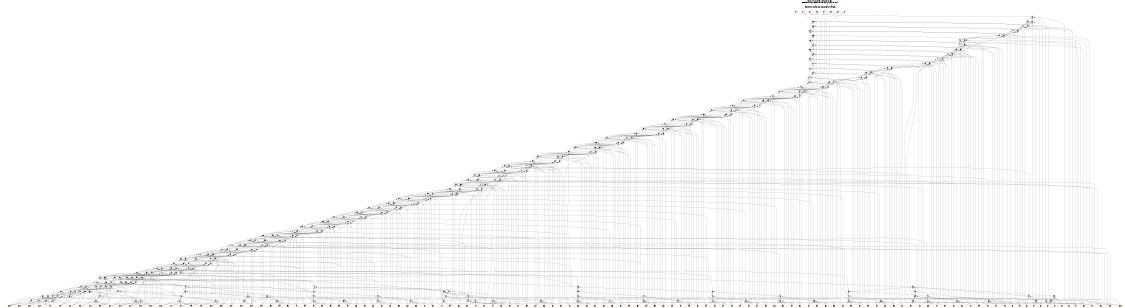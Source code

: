 # Network structure generated by ABC

digraph network {
size = "7.5,10";
center = true;
edge [dir = back];

{
  node [shape = plaintext];
  edge [style = invis];
  LevelTitle1 [label=""];
  LevelTitle2 [label=""];
  Level63 [label = ""];
  Level62 [label = ""];
  Level61 [label = ""];
  Level60 [label = ""];
  Level59 [label = ""];
  Level58 [label = ""];
  Level57 [label = ""];
  Level56 [label = ""];
  Level55 [label = ""];
  Level54 [label = ""];
  Level53 [label = ""];
  Level52 [label = ""];
  Level51 [label = ""];
  Level50 [label = ""];
  Level49 [label = ""];
  Level48 [label = ""];
  Level47 [label = ""];
  Level46 [label = ""];
  Level45 [label = ""];
  Level44 [label = ""];
  Level43 [label = ""];
  Level42 [label = ""];
  Level41 [label = ""];
  Level40 [label = ""];
  Level39 [label = ""];
  Level38 [label = ""];
  Level37 [label = ""];
  Level36 [label = ""];
  Level35 [label = ""];
  Level34 [label = ""];
  Level33 [label = ""];
  Level32 [label = ""];
  Level31 [label = ""];
  Level30 [label = ""];
  Level29 [label = ""];
  Level28 [label = ""];
  Level27 [label = ""];
  Level26 [label = ""];
  Level25 [label = ""];
  Level24 [label = ""];
  Level23 [label = ""];
  Level22 [label = ""];
  Level21 [label = ""];
  Level20 [label = ""];
  Level19 [label = ""];
  Level18 [label = ""];
  Level17 [label = ""];
  Level16 [label = ""];
  Level15 [label = ""];
  Level14 [label = ""];
  Level13 [label = ""];
  Level12 [label = ""];
  Level11 [label = ""];
  Level10 [label = ""];
  Level9 [label = ""];
  Level8 [label = ""];
  Level7 [label = ""];
  Level6 [label = ""];
  Level5 [label = ""];
  Level4 [label = ""];
  Level3 [label = ""];
  Level2 [label = ""];
  Level1 [label = ""];
  Level0 [label = ""];
  LevelTitle1 ->  LevelTitle2 ->  Level63 ->  Level62 ->  Level61 ->  Level60 ->  Level59 ->  Level58 ->  Level57 ->  Level56 ->  Level55 ->  Level54 ->  Level53 ->  Level52 ->  Level51 ->  Level50 ->  Level49 ->  Level48 ->  Level47 ->  Level46 ->  Level45 ->  Level44 ->  Level43 ->  Level42 ->  Level41 ->  Level40 ->  Level39 ->  Level38 ->  Level37 ->  Level36 ->  Level35 ->  Level34 ->  Level33 ->  Level32 ->  Level31 ->  Level30 ->  Level29 ->  Level28 ->  Level27 ->  Level26 ->  Level25 ->  Level24 ->  Level23 ->  Level22 ->  Level21 ->  Level20 ->  Level19 ->  Level18 ->  Level17 ->  Level16 ->  Level15 ->  Level14 ->  Level13 ->  Level12 ->  Level11 ->  Level10 ->  Level9 ->  Level8 ->  Level7 ->  Level6 ->  Level5 ->  Level4 ->  Level3 ->  Level2 ->  Level1 ->  Level0;
}

{
  rank = same;
  LevelTitle1;
  title1 [shape=plaintext,
          fontsize=20,
          fontname = "Times-Roman",
          label="Network structure visualized by ABC\nBenchmark \"top\". Time was Wed Oct 16 16:02:00 2024. "
         ];
}

{
  rank = same;
  LevelTitle2;
  title2 [shape=plaintext,
          fontsize=18,
          fontname = "Times-Roman",
          label="The network contains 302 logic nodes and 0 latches.\n"
         ];
}

{
  rank = same;
  Level63;
  Node129 [label = "P0", shape = invtriangle, color = coral, fillcolor = coral];
  Node130 [label = "P1", shape = invtriangle, color = coral, fillcolor = coral];
  Node131 [label = "P2", shape = invtriangle, color = coral, fillcolor = coral];
  Node132 [label = "P3", shape = invtriangle, color = coral, fillcolor = coral];
  Node133 [label = "P4", shape = invtriangle, color = coral, fillcolor = coral];
  Node134 [label = "P5", shape = invtriangle, color = coral, fillcolor = coral];
  Node135 [label = "P6", shape = invtriangle, color = coral, fillcolor = coral];
  Node136 [label = "F", shape = invtriangle, color = coral, fillcolor = coral];
}

{
  rank = same;
  Level62;
  Node138 [label = "138\n", shape = ellipse];
}

{
  rank = same;
  Level61;
  Node139 [label = "139\n", shape = ellipse];
  Node260 [label = "260\n", shape = ellipse];
  Node262 [label = "262\n", shape = ellipse];
}

{
  rank = same;
  Level60;
  Node140 [label = "140\n", shape = ellipse];
  Node259 [label = "259\n", shape = ellipse];
  Node263 [label = "263\n", shape = ellipse];
}

{
  rank = same;
  Level59;
  Node141 [label = "141\n", shape = ellipse];
  Node258 [label = "258\n", shape = ellipse];
  Node264 [label = "264\n", shape = ellipse];
}

{
  rank = same;
  Level58;
  Node142 [label = "142\n", shape = ellipse];
  Node257 [label = "257\n", shape = ellipse];
  Node265 [label = "265\n", shape = ellipse];
}

{
  rank = same;
  Level57;
  Node143 [label = "143\n", shape = ellipse];
  Node256 [label = "256\n", shape = ellipse];
  Node266 [label = "266\n", shape = ellipse];
}

{
  rank = same;
  Level56;
  Node144 [label = "144\n", shape = ellipse];
  Node255 [label = "255\n", shape = ellipse];
  Node267 [label = "267\n", shape = ellipse];
}

{
  rank = same;
  Level55;
  Node145 [label = "145\n", shape = ellipse];
  Node254 [label = "254\n", shape = ellipse];
  Node268 [label = "268\n", shape = ellipse];
}

{
  rank = same;
  Level54;
  Node146 [label = "146\n", shape = ellipse];
  Node253 [label = "253\n", shape = ellipse];
  Node269 [label = "269\n", shape = ellipse];
}

{
  rank = same;
  Level53;
  Node147 [label = "147\n", shape = ellipse];
  Node252 [label = "252\n", shape = ellipse];
  Node270 [label = "270\n", shape = ellipse];
}

{
  rank = same;
  Level52;
  Node148 [label = "148\n", shape = ellipse];
  Node251 [label = "251\n", shape = ellipse];
  Node271 [label = "271\n", shape = ellipse];
}

{
  rank = same;
  Level51;
  Node149 [label = "149\n", shape = ellipse];
  Node250 [label = "250\n", shape = ellipse];
  Node272 [label = "272\n", shape = ellipse];
}

{
  rank = same;
  Level50;
  Node150 [label = "150\n", shape = ellipse];
  Node249 [label = "249\n", shape = ellipse];
  Node273 [label = "273\n", shape = ellipse];
}

{
  rank = same;
  Level49;
  Node151 [label = "151\n", shape = ellipse];
  Node248 [label = "248\n", shape = ellipse];
  Node274 [label = "274\n", shape = ellipse];
}

{
  rank = same;
  Level48;
  Node152 [label = "152\n", shape = ellipse];
  Node247 [label = "247\n", shape = ellipse];
  Node275 [label = "275\n", shape = ellipse];
}

{
  rank = same;
  Level47;
  Node153 [label = "153\n", shape = ellipse];
  Node246 [label = "246\n", shape = ellipse];
  Node276 [label = "276\n", shape = ellipse];
}

{
  rank = same;
  Level46;
  Node154 [label = "154\n", shape = ellipse];
  Node245 [label = "245\n", shape = ellipse];
  Node277 [label = "277\n", shape = ellipse];
}

{
  rank = same;
  Level45;
  Node155 [label = "155\n", shape = ellipse];
  Node244 [label = "244\n", shape = ellipse];
  Node278 [label = "278\n", shape = ellipse];
}

{
  rank = same;
  Level44;
  Node156 [label = "156\n", shape = ellipse];
  Node243 [label = "243\n", shape = ellipse];
  Node279 [label = "279\n", shape = ellipse];
}

{
  rank = same;
  Level43;
  Node157 [label = "157\n", shape = ellipse];
  Node242 [label = "242\n", shape = ellipse];
  Node280 [label = "280\n", shape = ellipse];
}

{
  rank = same;
  Level42;
  Node158 [label = "158\n", shape = ellipse];
  Node241 [label = "241\n", shape = ellipse];
  Node281 [label = "281\n", shape = ellipse];
}

{
  rank = same;
  Level41;
  Node159 [label = "159\n", shape = ellipse];
  Node240 [label = "240\n", shape = ellipse];
  Node282 [label = "282\n", shape = ellipse];
}

{
  rank = same;
  Level40;
  Node160 [label = "160\n", shape = ellipse];
  Node239 [label = "239\n", shape = ellipse];
  Node283 [label = "283\n", shape = ellipse];
}

{
  rank = same;
  Level39;
  Node161 [label = "161\n", shape = ellipse];
  Node238 [label = "238\n", shape = ellipse];
  Node284 [label = "284\n", shape = ellipse];
}

{
  rank = same;
  Level38;
  Node162 [label = "162\n", shape = ellipse];
  Node237 [label = "237\n", shape = ellipse];
  Node285 [label = "285\n", shape = ellipse];
}

{
  rank = same;
  Level37;
  Node163 [label = "163\n", shape = ellipse];
  Node236 [label = "236\n", shape = ellipse];
  Node286 [label = "286\n", shape = ellipse];
}

{
  rank = same;
  Level36;
  Node164 [label = "164\n", shape = ellipse];
  Node235 [label = "235\n", shape = ellipse];
  Node287 [label = "287\n", shape = ellipse];
}

{
  rank = same;
  Level35;
  Node165 [label = "165\n", shape = ellipse];
  Node234 [label = "234\n", shape = ellipse];
  Node288 [label = "288\n", shape = ellipse];
}

{
  rank = same;
  Level34;
  Node166 [label = "166\n", shape = ellipse];
  Node233 [label = "233\n", shape = ellipse];
  Node289 [label = "289\n", shape = ellipse];
}

{
  rank = same;
  Level33;
  Node167 [label = "167\n", shape = ellipse];
  Node232 [label = "232\n", shape = ellipse];
  Node290 [label = "290\n", shape = ellipse];
}

{
  rank = same;
  Level32;
  Node168 [label = "168\n", shape = ellipse];
  Node231 [label = "231\n", shape = ellipse];
  Node291 [label = "291\n", shape = ellipse];
}

{
  rank = same;
  Level31;
  Node169 [label = "169\n", shape = ellipse];
  Node230 [label = "230\n", shape = ellipse];
  Node292 [label = "292\n", shape = ellipse];
}

{
  rank = same;
  Level30;
  Node170 [label = "170\n", shape = ellipse];
  Node229 [label = "229\n", shape = ellipse];
  Node293 [label = "293\n", shape = ellipse];
  Node331 [label = "331\n", shape = ellipse];
}

{
  rank = same;
  Level29;
  Node171 [label = "171\n", shape = ellipse];
  Node228 [label = "228\n", shape = ellipse];
  Node294 [label = "294\n", shape = ellipse];
  Node332 [label = "332\n", shape = ellipse];
}

{
  rank = same;
  Level28;
  Node172 [label = "172\n", shape = ellipse];
  Node227 [label = "227\n", shape = ellipse];
  Node295 [label = "295\n", shape = ellipse];
  Node333 [label = "333\n", shape = ellipse];
}

{
  rank = same;
  Level27;
  Node173 [label = "173\n", shape = ellipse];
  Node226 [label = "226\n", shape = ellipse];
  Node296 [label = "296\n", shape = ellipse];
  Node334 [label = "334\n", shape = ellipse];
}

{
  rank = same;
  Level26;
  Node174 [label = "174\n", shape = ellipse];
  Node225 [label = "225\n", shape = ellipse];
  Node297 [label = "297\n", shape = ellipse];
  Node335 [label = "335\n", shape = ellipse];
}

{
  rank = same;
  Level25;
  Node175 [label = "175\n", shape = ellipse];
  Node224 [label = "224\n", shape = ellipse];
  Node298 [label = "298\n", shape = ellipse];
  Node336 [label = "336\n", shape = ellipse];
}

{
  rank = same;
  Level24;
  Node176 [label = "176\n", shape = ellipse];
  Node223 [label = "223\n", shape = ellipse];
  Node299 [label = "299\n", shape = ellipse];
  Node337 [label = "337\n", shape = ellipse];
}

{
  rank = same;
  Level23;
  Node177 [label = "177\n", shape = ellipse];
  Node222 [label = "222\n", shape = ellipse];
  Node300 [label = "300\n", shape = ellipse];
  Node338 [label = "338\n", shape = ellipse];
}

{
  rank = same;
  Level22;
  Node178 [label = "178\n", shape = ellipse];
  Node221 [label = "221\n", shape = ellipse];
  Node301 [label = "301\n", shape = ellipse];
  Node339 [label = "339\n", shape = ellipse];
}

{
  rank = same;
  Level21;
  Node179 [label = "179\n", shape = ellipse];
  Node220 [label = "220\n", shape = ellipse];
  Node302 [label = "302\n", shape = ellipse];
  Node340 [label = "340\n", shape = ellipse];
}

{
  rank = same;
  Level20;
  Node180 [label = "180\n", shape = ellipse];
  Node219 [label = "219\n", shape = ellipse];
  Node303 [label = "303\n", shape = ellipse];
  Node341 [label = "341\n", shape = ellipse];
}

{
  rank = same;
  Level19;
  Node181 [label = "181\n", shape = ellipse];
  Node218 [label = "218\n", shape = ellipse];
  Node304 [label = "304\n", shape = ellipse];
  Node342 [label = "342\n", shape = ellipse];
}

{
  rank = same;
  Level18;
  Node182 [label = "182\n", shape = ellipse];
  Node217 [label = "217\n", shape = ellipse];
  Node305 [label = "305\n", shape = ellipse];
  Node343 [label = "343\n", shape = ellipse];
}

{
  rank = same;
  Level17;
  Node183 [label = "183\n", shape = ellipse];
  Node216 [label = "216\n", shape = ellipse];
  Node306 [label = "306\n", shape = ellipse];
  Node344 [label = "344\n", shape = ellipse];
}

{
  rank = same;
  Level16;
  Node184 [label = "184\n", shape = ellipse];
  Node215 [label = "215\n", shape = ellipse];
  Node307 [label = "307\n", shape = ellipse];
  Node345 [label = "345\n", shape = ellipse];
}

{
  rank = same;
  Level15;
  Node185 [label = "185\n", shape = ellipse];
  Node214 [label = "214\n", shape = ellipse];
  Node308 [label = "308\n", shape = ellipse];
  Node346 [label = "346\n", shape = ellipse];
  Node391 [label = "391\n", shape = ellipse];
}

{
  rank = same;
  Level14;
  Node186 [label = "186\n", shape = ellipse];
  Node213 [label = "213\n", shape = ellipse];
  Node309 [label = "309\n", shape = ellipse];
  Node347 [label = "347\n", shape = ellipse];
  Node392 [label = "392\n", shape = ellipse];
}

{
  rank = same;
  Level13;
  Node187 [label = "187\n", shape = ellipse];
  Node212 [label = "212\n", shape = ellipse];
  Node310 [label = "310\n", shape = ellipse];
  Node348 [label = "348\n", shape = ellipse];
  Node393 [label = "393\n", shape = ellipse];
}

{
  rank = same;
  Level12;
  Node188 [label = "188\n", shape = ellipse];
  Node211 [label = "211\n", shape = ellipse];
  Node311 [label = "311\n", shape = ellipse];
  Node349 [label = "349\n", shape = ellipse];
  Node394 [label = "394\n", shape = ellipse];
}

{
  rank = same;
  Level11;
  Node189 [label = "189\n", shape = ellipse];
  Node210 [label = "210\n", shape = ellipse];
  Node312 [label = "312\n", shape = ellipse];
  Node350 [label = "350\n", shape = ellipse];
  Node395 [label = "395\n", shape = ellipse];
}

{
  rank = same;
  Level10;
  Node190 [label = "190\n", shape = ellipse];
  Node209 [label = "209\n", shape = ellipse];
  Node313 [label = "313\n", shape = ellipse];
  Node351 [label = "351\n", shape = ellipse];
  Node396 [label = "396\n", shape = ellipse];
}

{
  rank = same;
  Level9;
  Node191 [label = "191\n", shape = ellipse];
  Node208 [label = "208\n", shape = ellipse];
  Node314 [label = "314\n", shape = ellipse];
  Node352 [label = "352\n", shape = ellipse];
  Node397 [label = "397\n", shape = ellipse];
}

{
  rank = same;
  Level8;
  Node192 [label = "192\n", shape = ellipse];
  Node207 [label = "207\n", shape = ellipse];
  Node315 [label = "315\n", shape = ellipse];
  Node353 [label = "353\n", shape = ellipse];
  Node398 [label = "398\n", shape = ellipse];
  Node420 [label = "420\n", shape = ellipse];
}

{
  rank = same;
  Level7;
  Node193 [label = "193\n", shape = ellipse];
  Node206 [label = "206\n", shape = ellipse];
  Node316 [label = "316\n", shape = ellipse];
  Node354 [label = "354\n", shape = ellipse];
  Node399 [label = "399\n", shape = ellipse];
  Node421 [label = "421\n", shape = ellipse];
  Node437 [label = "437\n", shape = ellipse];
}

{
  rank = same;
  Level6;
  Node194 [label = "194\n", shape = ellipse];
  Node205 [label = "205\n", shape = ellipse];
  Node317 [label = "317\n", shape = ellipse];
  Node355 [label = "355\n", shape = ellipse];
  Node400 [label = "400\n", shape = ellipse];
  Node422 [label = "422\n", shape = ellipse];
  Node432 [label = "432\n", shape = ellipse];
  Node436 [label = "436\n", shape = ellipse];
}

{
  rank = same;
  Level5;
  Node195 [label = "195\n", shape = ellipse];
  Node204 [label = "204\n", shape = ellipse];
  Node318 [label = "318\n", shape = ellipse];
  Node356 [label = "356\n", shape = ellipse];
  Node401 [label = "401\n", shape = ellipse];
  Node423 [label = "423\n", shape = ellipse];
  Node433 [label = "433\n", shape = ellipse];
}

{
  rank = same;
  Level4;
  Node196 [label = "196\n", shape = ellipse];
  Node203 [label = "203\n", shape = ellipse];
  Node319 [label = "319\n", shape = ellipse];
  Node357 [label = "357\n", shape = ellipse];
  Node402 [label = "402\n", shape = ellipse];
  Node424 [label = "424\n", shape = ellipse];
  Node427 [label = "427\n", shape = ellipse];
  Node434 [label = "434\n", shape = ellipse];
  Node435 [label = "435\n", shape = ellipse];
  Node438 [label = "438\n", shape = ellipse];
}

{
  rank = same;
  Level3;
  Node197 [label = "197\n", shape = ellipse];
  Node202 [label = "202\n", shape = ellipse];
  Node320 [label = "320\n", shape = ellipse];
  Node358 [label = "358\n", shape = ellipse];
  Node362 [label = "362\n", shape = ellipse];
  Node403 [label = "403\n", shape = ellipse];
  Node407 [label = "407\n", shape = ellipse];
  Node411 [label = "411\n", shape = ellipse];
  Node418 [label = "418\n", shape = ellipse];
  Node425 [label = "425\n", shape = ellipse];
  Node426 [label = "426\n", shape = ellipse];
  Node428 [label = "428\n", shape = ellipse];
  Node429 [label = "429\n", shape = ellipse];
  Node430 [label = "430\n", shape = ellipse];
  Node431 [label = "431\n", shape = ellipse];
}

{
  rank = same;
  Level2;
  Node198 [label = "198\n", shape = ellipse];
  Node201 [label = "201\n", shape = ellipse];
  Node321 [label = "321\n", shape = ellipse];
  Node323 [label = "323\n", shape = ellipse];
  Node359 [label = "359\n", shape = ellipse];
  Node360 [label = "360\n", shape = ellipse];
  Node366 [label = "366\n", shape = ellipse];
  Node372 [label = "372\n", shape = ellipse];
  Node389 [label = "389\n", shape = ellipse];
  Node390 [label = "390\n", shape = ellipse];
  Node404 [label = "404\n", shape = ellipse];
  Node406 [label = "406\n", shape = ellipse];
  Node408 [label = "408\n", shape = ellipse];
  Node409 [label = "409\n", shape = ellipse];
  Node410 [label = "410\n", shape = ellipse];
  Node412 [label = "412\n", shape = ellipse];
  Node413 [label = "413\n", shape = ellipse];
  Node414 [label = "414\n", shape = ellipse];
  Node415 [label = "415\n", shape = ellipse];
  Node416 [label = "416\n", shape = ellipse];
  Node417 [label = "417\n", shape = ellipse];
  Node419 [label = "419\n", shape = ellipse];
  Node439 [label = "439\n", shape = ellipse];
}

{
  rank = same;
  Level1;
  Node199 [label = "199\n", shape = ellipse];
  Node200 [label = "200\n", shape = ellipse];
  Node261 [label = "261\n", shape = ellipse];
  Node322 [label = "322\n", shape = ellipse];
  Node324 [label = "324\n", shape = ellipse];
  Node325 [label = "325\n", shape = ellipse];
  Node326 [label = "326\n", shape = ellipse];
  Node327 [label = "327\n", shape = ellipse];
  Node328 [label = "328\n", shape = ellipse];
  Node329 [label = "329\n", shape = ellipse];
  Node330 [label = "330\n", shape = ellipse];
  Node361 [label = "361\n", shape = ellipse];
  Node363 [label = "363\n", shape = ellipse];
  Node364 [label = "364\n", shape = ellipse];
  Node365 [label = "365\n", shape = ellipse];
  Node367 [label = "367\n", shape = ellipse];
  Node368 [label = "368\n", shape = ellipse];
  Node369 [label = "369\n", shape = ellipse];
  Node370 [label = "370\n", shape = ellipse];
  Node371 [label = "371\n", shape = ellipse];
  Node373 [label = "373\n", shape = ellipse];
  Node374 [label = "374\n", shape = ellipse];
  Node375 [label = "375\n", shape = ellipse];
  Node376 [label = "376\n", shape = ellipse];
  Node377 [label = "377\n", shape = ellipse];
  Node378 [label = "378\n", shape = ellipse];
  Node379 [label = "379\n", shape = ellipse];
  Node380 [label = "380\n", shape = ellipse];
  Node381 [label = "381\n", shape = ellipse];
  Node382 [label = "382\n", shape = ellipse];
  Node383 [label = "383\n", shape = ellipse];
  Node384 [label = "384\n", shape = ellipse];
  Node385 [label = "385\n", shape = ellipse];
  Node386 [label = "386\n", shape = ellipse];
  Node387 [label = "387\n", shape = ellipse];
  Node388 [label = "388\n", shape = ellipse];
  Node405 [label = "405\n", shape = ellipse];
}

{
  rank = same;
  Level0;
  Node1 [label = "A0", shape = triangle, color = coral, fillcolor = coral];
  Node2 [label = "A1", shape = triangle, color = coral, fillcolor = coral];
  Node3 [label = "A2", shape = triangle, color = coral, fillcolor = coral];
  Node4 [label = "A3", shape = triangle, color = coral, fillcolor = coral];
  Node5 [label = "A4", shape = triangle, color = coral, fillcolor = coral];
  Node6 [label = "A5", shape = triangle, color = coral, fillcolor = coral];
  Node7 [label = "A6", shape = triangle, color = coral, fillcolor = coral];
  Node8 [label = "A7", shape = triangle, color = coral, fillcolor = coral];
  Node9 [label = "A8", shape = triangle, color = coral, fillcolor = coral];
  Node10 [label = "A9", shape = triangle, color = coral, fillcolor = coral];
  Node11 [label = "A10", shape = triangle, color = coral, fillcolor = coral];
  Node12 [label = "A11", shape = triangle, color = coral, fillcolor = coral];
  Node13 [label = "A12", shape = triangle, color = coral, fillcolor = coral];
  Node14 [label = "A13", shape = triangle, color = coral, fillcolor = coral];
  Node15 [label = "A14", shape = triangle, color = coral, fillcolor = coral];
  Node16 [label = "A15", shape = triangle, color = coral, fillcolor = coral];
  Node17 [label = "A16", shape = triangle, color = coral, fillcolor = coral];
  Node18 [label = "A17", shape = triangle, color = coral, fillcolor = coral];
  Node19 [label = "A18", shape = triangle, color = coral, fillcolor = coral];
  Node20 [label = "A19", shape = triangle, color = coral, fillcolor = coral];
  Node21 [label = "A20", shape = triangle, color = coral, fillcolor = coral];
  Node22 [label = "A21", shape = triangle, color = coral, fillcolor = coral];
  Node23 [label = "A22", shape = triangle, color = coral, fillcolor = coral];
  Node24 [label = "A23", shape = triangle, color = coral, fillcolor = coral];
  Node25 [label = "A24", shape = triangle, color = coral, fillcolor = coral];
  Node26 [label = "A25", shape = triangle, color = coral, fillcolor = coral];
  Node27 [label = "A26", shape = triangle, color = coral, fillcolor = coral];
  Node28 [label = "A27", shape = triangle, color = coral, fillcolor = coral];
  Node29 [label = "A28", shape = triangle, color = coral, fillcolor = coral];
  Node30 [label = "A29", shape = triangle, color = coral, fillcolor = coral];
  Node31 [label = "A30", shape = triangle, color = coral, fillcolor = coral];
  Node32 [label = "A31", shape = triangle, color = coral, fillcolor = coral];
  Node33 [label = "A32", shape = triangle, color = coral, fillcolor = coral];
  Node34 [label = "A33", shape = triangle, color = coral, fillcolor = coral];
  Node35 [label = "A34", shape = triangle, color = coral, fillcolor = coral];
  Node36 [label = "A35", shape = triangle, color = coral, fillcolor = coral];
  Node37 [label = "A36", shape = triangle, color = coral, fillcolor = coral];
  Node38 [label = "A37", shape = triangle, color = coral, fillcolor = coral];
  Node39 [label = "A38", shape = triangle, color = coral, fillcolor = coral];
  Node40 [label = "A39", shape = triangle, color = coral, fillcolor = coral];
  Node41 [label = "A40", shape = triangle, color = coral, fillcolor = coral];
  Node42 [label = "A41", shape = triangle, color = coral, fillcolor = coral];
  Node43 [label = "A42", shape = triangle, color = coral, fillcolor = coral];
  Node44 [label = "A43", shape = triangle, color = coral, fillcolor = coral];
  Node45 [label = "A44", shape = triangle, color = coral, fillcolor = coral];
  Node46 [label = "A45", shape = triangle, color = coral, fillcolor = coral];
  Node47 [label = "A46", shape = triangle, color = coral, fillcolor = coral];
  Node48 [label = "A47", shape = triangle, color = coral, fillcolor = coral];
  Node49 [label = "A48", shape = triangle, color = coral, fillcolor = coral];
  Node50 [label = "A49", shape = triangle, color = coral, fillcolor = coral];
  Node51 [label = "A50", shape = triangle, color = coral, fillcolor = coral];
  Node52 [label = "A51", shape = triangle, color = coral, fillcolor = coral];
  Node53 [label = "A52", shape = triangle, color = coral, fillcolor = coral];
  Node54 [label = "A53", shape = triangle, color = coral, fillcolor = coral];
  Node55 [label = "A54", shape = triangle, color = coral, fillcolor = coral];
  Node56 [label = "A55", shape = triangle, color = coral, fillcolor = coral];
  Node57 [label = "A56", shape = triangle, color = coral, fillcolor = coral];
  Node58 [label = "A57", shape = triangle, color = coral, fillcolor = coral];
  Node59 [label = "A58", shape = triangle, color = coral, fillcolor = coral];
  Node60 [label = "A59", shape = triangle, color = coral, fillcolor = coral];
  Node61 [label = "A60", shape = triangle, color = coral, fillcolor = coral];
  Node62 [label = "A61", shape = triangle, color = coral, fillcolor = coral];
  Node63 [label = "A62", shape = triangle, color = coral, fillcolor = coral];
  Node64 [label = "A63", shape = triangle, color = coral, fillcolor = coral];
  Node65 [label = "A64", shape = triangle, color = coral, fillcolor = coral];
  Node66 [label = "A65", shape = triangle, color = coral, fillcolor = coral];
  Node67 [label = "A66", shape = triangle, color = coral, fillcolor = coral];
  Node68 [label = "A67", shape = triangle, color = coral, fillcolor = coral];
  Node69 [label = "A68", shape = triangle, color = coral, fillcolor = coral];
  Node70 [label = "A69", shape = triangle, color = coral, fillcolor = coral];
  Node71 [label = "A70", shape = triangle, color = coral, fillcolor = coral];
  Node72 [label = "A71", shape = triangle, color = coral, fillcolor = coral];
  Node73 [label = "A72", shape = triangle, color = coral, fillcolor = coral];
  Node74 [label = "A73", shape = triangle, color = coral, fillcolor = coral];
  Node75 [label = "A74", shape = triangle, color = coral, fillcolor = coral];
  Node76 [label = "A75", shape = triangle, color = coral, fillcolor = coral];
  Node77 [label = "A76", shape = triangle, color = coral, fillcolor = coral];
  Node78 [label = "A77", shape = triangle, color = coral, fillcolor = coral];
  Node79 [label = "A78", shape = triangle, color = coral, fillcolor = coral];
  Node80 [label = "A79", shape = triangle, color = coral, fillcolor = coral];
  Node81 [label = "A80", shape = triangle, color = coral, fillcolor = coral];
  Node82 [label = "A81", shape = triangle, color = coral, fillcolor = coral];
  Node83 [label = "A82", shape = triangle, color = coral, fillcolor = coral];
  Node84 [label = "A83", shape = triangle, color = coral, fillcolor = coral];
  Node85 [label = "A84", shape = triangle, color = coral, fillcolor = coral];
  Node86 [label = "A85", shape = triangle, color = coral, fillcolor = coral];
  Node87 [label = "A86", shape = triangle, color = coral, fillcolor = coral];
  Node88 [label = "A87", shape = triangle, color = coral, fillcolor = coral];
  Node89 [label = "A88", shape = triangle, color = coral, fillcolor = coral];
  Node90 [label = "A89", shape = triangle, color = coral, fillcolor = coral];
  Node91 [label = "A90", shape = triangle, color = coral, fillcolor = coral];
  Node92 [label = "A91", shape = triangle, color = coral, fillcolor = coral];
  Node93 [label = "A92", shape = triangle, color = coral, fillcolor = coral];
  Node94 [label = "A93", shape = triangle, color = coral, fillcolor = coral];
  Node95 [label = "A94", shape = triangle, color = coral, fillcolor = coral];
  Node96 [label = "A95", shape = triangle, color = coral, fillcolor = coral];
  Node97 [label = "A96", shape = triangle, color = coral, fillcolor = coral];
  Node98 [label = "A97", shape = triangle, color = coral, fillcolor = coral];
  Node99 [label = "A98", shape = triangle, color = coral, fillcolor = coral];
  Node100 [label = "A99", shape = triangle, color = coral, fillcolor = coral];
  Node101 [label = "A100", shape = triangle, color = coral, fillcolor = coral];
  Node102 [label = "A101", shape = triangle, color = coral, fillcolor = coral];
  Node103 [label = "A102", shape = triangle, color = coral, fillcolor = coral];
  Node104 [label = "A103", shape = triangle, color = coral, fillcolor = coral];
  Node105 [label = "A104", shape = triangle, color = coral, fillcolor = coral];
  Node106 [label = "A105", shape = triangle, color = coral, fillcolor = coral];
  Node107 [label = "A106", shape = triangle, color = coral, fillcolor = coral];
  Node108 [label = "A107", shape = triangle, color = coral, fillcolor = coral];
  Node109 [label = "A108", shape = triangle, color = coral, fillcolor = coral];
  Node110 [label = "A109", shape = triangle, color = coral, fillcolor = coral];
  Node111 [label = "A110", shape = triangle, color = coral, fillcolor = coral];
  Node112 [label = "A111", shape = triangle, color = coral, fillcolor = coral];
  Node113 [label = "A112", shape = triangle, color = coral, fillcolor = coral];
  Node114 [label = "A113", shape = triangle, color = coral, fillcolor = coral];
  Node115 [label = "A114", shape = triangle, color = coral, fillcolor = coral];
  Node116 [label = "A115", shape = triangle, color = coral, fillcolor = coral];
  Node117 [label = "A116", shape = triangle, color = coral, fillcolor = coral];
  Node118 [label = "A117", shape = triangle, color = coral, fillcolor = coral];
  Node119 [label = "A118", shape = triangle, color = coral, fillcolor = coral];
  Node120 [label = "A119", shape = triangle, color = coral, fillcolor = coral];
  Node121 [label = "A120", shape = triangle, color = coral, fillcolor = coral];
  Node122 [label = "A121", shape = triangle, color = coral, fillcolor = coral];
  Node123 [label = "A122", shape = triangle, color = coral, fillcolor = coral];
  Node124 [label = "A123", shape = triangle, color = coral, fillcolor = coral];
  Node125 [label = "A124", shape = triangle, color = coral, fillcolor = coral];
  Node126 [label = "A125", shape = triangle, color = coral, fillcolor = coral];
  Node127 [label = "A126", shape = triangle, color = coral, fillcolor = coral];
  Node128 [label = "A127", shape = triangle, color = coral, fillcolor = coral];
}

title1 -> title2 [style = invis];
title2 -> Node129 [style = invis];
title2 -> Node130 [style = invis];
title2 -> Node131 [style = invis];
title2 -> Node132 [style = invis];
title2 -> Node133 [style = invis];
title2 -> Node134 [style = invis];
title2 -> Node135 [style = invis];
title2 -> Node136 [style = invis];
Node129 -> Node130 [style = invis];
Node130 -> Node131 [style = invis];
Node131 -> Node132 [style = invis];
Node132 -> Node133 [style = invis];
Node133 -> Node134 [style = invis];
Node134 -> Node135 [style = invis];
Node135 -> Node136 [style = invis];
Node129 -> Node138 [style = solid];
Node130 -> Node262 [style = solid];
Node131 -> Node331 [style = solid];
Node132 -> Node391 [style = solid];
Node133 -> Node420 [style = solid];
Node134 -> Node432 [style = solid];
Node135 -> Node436 [style = solid];
Node136 -> Node437 [style = solid];
Node138 -> Node139 [style = solid];
Node138 -> Node260 [style = solid];
Node138 -> Node261 [style = solid];
Node138 -> Node4 [style = solid];
Node139 -> Node140 [style = solid];
Node139 -> Node259 [style = solid];
Node139 -> Node6 [style = solid];
Node140 -> Node141 [style = solid];
Node140 -> Node258 [style = solid];
Node140 -> Node8 [style = solid];
Node141 -> Node142 [style = solid];
Node141 -> Node257 [style = solid];
Node141 -> Node10 [style = solid];
Node142 -> Node143 [style = solid];
Node142 -> Node256 [style = solid];
Node142 -> Node12 [style = solid];
Node143 -> Node144 [style = solid];
Node143 -> Node255 [style = solid];
Node143 -> Node14 [style = solid];
Node144 -> Node145 [style = solid];
Node144 -> Node254 [style = solid];
Node144 -> Node16 [style = solid];
Node145 -> Node146 [style = solid];
Node145 -> Node253 [style = solid];
Node145 -> Node18 [style = solid];
Node146 -> Node147 [style = solid];
Node146 -> Node252 [style = solid];
Node146 -> Node20 [style = solid];
Node147 -> Node148 [style = solid];
Node147 -> Node251 [style = solid];
Node147 -> Node22 [style = solid];
Node148 -> Node149 [style = solid];
Node148 -> Node250 [style = solid];
Node148 -> Node24 [style = solid];
Node149 -> Node150 [style = solid];
Node149 -> Node249 [style = solid];
Node149 -> Node26 [style = solid];
Node150 -> Node151 [style = solid];
Node150 -> Node248 [style = solid];
Node150 -> Node28 [style = solid];
Node151 -> Node152 [style = solid];
Node151 -> Node247 [style = solid];
Node151 -> Node30 [style = solid];
Node152 -> Node153 [style = solid];
Node152 -> Node246 [style = solid];
Node152 -> Node32 [style = solid];
Node153 -> Node154 [style = solid];
Node153 -> Node245 [style = solid];
Node153 -> Node34 [style = solid];
Node154 -> Node155 [style = solid];
Node154 -> Node244 [style = solid];
Node154 -> Node36 [style = solid];
Node155 -> Node156 [style = solid];
Node155 -> Node243 [style = solid];
Node155 -> Node38 [style = solid];
Node156 -> Node157 [style = solid];
Node156 -> Node242 [style = solid];
Node156 -> Node40 [style = solid];
Node157 -> Node158 [style = solid];
Node157 -> Node241 [style = solid];
Node157 -> Node42 [style = solid];
Node158 -> Node159 [style = solid];
Node158 -> Node240 [style = solid];
Node158 -> Node44 [style = solid];
Node159 -> Node160 [style = solid];
Node159 -> Node239 [style = solid];
Node159 -> Node46 [style = solid];
Node160 -> Node161 [style = solid];
Node160 -> Node238 [style = solid];
Node160 -> Node48 [style = solid];
Node161 -> Node162 [style = solid];
Node161 -> Node237 [style = solid];
Node161 -> Node50 [style = solid];
Node162 -> Node163 [style = solid];
Node162 -> Node236 [style = solid];
Node162 -> Node52 [style = solid];
Node163 -> Node164 [style = solid];
Node163 -> Node235 [style = solid];
Node163 -> Node54 [style = solid];
Node164 -> Node165 [style = solid];
Node164 -> Node234 [style = solid];
Node164 -> Node56 [style = solid];
Node165 -> Node166 [style = solid];
Node165 -> Node233 [style = solid];
Node165 -> Node58 [style = solid];
Node166 -> Node167 [style = solid];
Node166 -> Node232 [style = solid];
Node166 -> Node60 [style = solid];
Node167 -> Node168 [style = solid];
Node167 -> Node231 [style = solid];
Node167 -> Node62 [style = solid];
Node168 -> Node169 [style = solid];
Node168 -> Node230 [style = solid];
Node168 -> Node64 [style = solid];
Node169 -> Node170 [style = solid];
Node169 -> Node229 [style = solid];
Node169 -> Node66 [style = solid];
Node170 -> Node171 [style = solid];
Node170 -> Node228 [style = solid];
Node170 -> Node68 [style = solid];
Node171 -> Node172 [style = solid];
Node171 -> Node227 [style = solid];
Node171 -> Node70 [style = solid];
Node172 -> Node173 [style = solid];
Node172 -> Node226 [style = solid];
Node172 -> Node72 [style = solid];
Node173 -> Node174 [style = solid];
Node173 -> Node225 [style = solid];
Node173 -> Node74 [style = solid];
Node174 -> Node175 [style = solid];
Node174 -> Node224 [style = solid];
Node174 -> Node76 [style = solid];
Node175 -> Node176 [style = solid];
Node175 -> Node223 [style = solid];
Node175 -> Node78 [style = solid];
Node176 -> Node177 [style = solid];
Node176 -> Node222 [style = solid];
Node176 -> Node80 [style = solid];
Node177 -> Node178 [style = solid];
Node177 -> Node221 [style = solid];
Node177 -> Node82 [style = solid];
Node178 -> Node179 [style = solid];
Node178 -> Node220 [style = solid];
Node178 -> Node84 [style = solid];
Node179 -> Node180 [style = solid];
Node179 -> Node219 [style = solid];
Node179 -> Node86 [style = solid];
Node180 -> Node181 [style = solid];
Node180 -> Node218 [style = solid];
Node180 -> Node88 [style = solid];
Node181 -> Node182 [style = solid];
Node181 -> Node217 [style = solid];
Node181 -> Node90 [style = solid];
Node182 -> Node183 [style = solid];
Node182 -> Node216 [style = solid];
Node182 -> Node92 [style = solid];
Node183 -> Node184 [style = solid];
Node183 -> Node215 [style = solid];
Node183 -> Node94 [style = solid];
Node184 -> Node185 [style = solid];
Node184 -> Node214 [style = solid];
Node184 -> Node96 [style = solid];
Node185 -> Node186 [style = solid];
Node185 -> Node213 [style = solid];
Node185 -> Node98 [style = solid];
Node186 -> Node187 [style = solid];
Node186 -> Node212 [style = solid];
Node186 -> Node100 [style = solid];
Node187 -> Node188 [style = solid];
Node187 -> Node211 [style = solid];
Node187 -> Node102 [style = solid];
Node188 -> Node189 [style = solid];
Node188 -> Node210 [style = solid];
Node188 -> Node104 [style = solid];
Node189 -> Node190 [style = solid];
Node189 -> Node209 [style = solid];
Node189 -> Node106 [style = solid];
Node190 -> Node191 [style = solid];
Node190 -> Node208 [style = solid];
Node190 -> Node108 [style = solid];
Node191 -> Node192 [style = solid];
Node191 -> Node207 [style = solid];
Node191 -> Node110 [style = solid];
Node192 -> Node193 [style = solid];
Node192 -> Node206 [style = solid];
Node192 -> Node112 [style = solid];
Node193 -> Node194 [style = solid];
Node193 -> Node205 [style = solid];
Node193 -> Node114 [style = solid];
Node194 -> Node195 [style = solid];
Node194 -> Node204 [style = solid];
Node194 -> Node116 [style = solid];
Node195 -> Node196 [style = solid];
Node195 -> Node203 [style = solid];
Node195 -> Node118 [style = solid];
Node196 -> Node197 [style = solid];
Node196 -> Node202 [style = solid];
Node196 -> Node120 [style = solid];
Node197 -> Node198 [style = solid];
Node197 -> Node201 [style = solid];
Node197 -> Node122 [style = solid];
Node198 -> Node199 [style = solid];
Node198 -> Node200 [style = solid];
Node198 -> Node124 [style = solid];
Node199 -> Node126 [style = solid];
Node199 -> Node127 [style = solid];
Node199 -> Node128 [style = solid];
Node200 -> Node125 [style = solid];
Node200 -> Node126 [style = solid];
Node200 -> Node127 [style = solid];
Node200 -> Node128 [style = solid];
Node201 -> Node199 [style = solid];
Node201 -> Node200 [style = solid];
Node201 -> Node123 [style = solid];
Node201 -> Node124 [style = solid];
Node202 -> Node198 [style = solid];
Node202 -> Node201 [style = solid];
Node202 -> Node121 [style = solid];
Node202 -> Node122 [style = solid];
Node203 -> Node197 [style = solid];
Node203 -> Node202 [style = solid];
Node203 -> Node119 [style = solid];
Node203 -> Node120 [style = solid];
Node204 -> Node196 [style = solid];
Node204 -> Node203 [style = solid];
Node204 -> Node117 [style = solid];
Node204 -> Node118 [style = solid];
Node205 -> Node195 [style = solid];
Node205 -> Node204 [style = solid];
Node205 -> Node115 [style = solid];
Node205 -> Node116 [style = solid];
Node206 -> Node194 [style = solid];
Node206 -> Node205 [style = solid];
Node206 -> Node113 [style = solid];
Node206 -> Node114 [style = solid];
Node207 -> Node193 [style = solid];
Node207 -> Node206 [style = solid];
Node207 -> Node111 [style = solid];
Node207 -> Node112 [style = solid];
Node208 -> Node192 [style = solid];
Node208 -> Node207 [style = solid];
Node208 -> Node109 [style = solid];
Node208 -> Node110 [style = solid];
Node209 -> Node191 [style = solid];
Node209 -> Node208 [style = solid];
Node209 -> Node107 [style = solid];
Node209 -> Node108 [style = solid];
Node210 -> Node190 [style = solid];
Node210 -> Node209 [style = solid];
Node210 -> Node105 [style = solid];
Node210 -> Node106 [style = solid];
Node211 -> Node189 [style = solid];
Node211 -> Node210 [style = solid];
Node211 -> Node103 [style = solid];
Node211 -> Node104 [style = solid];
Node212 -> Node188 [style = solid];
Node212 -> Node211 [style = solid];
Node212 -> Node101 [style = solid];
Node212 -> Node102 [style = solid];
Node213 -> Node187 [style = solid];
Node213 -> Node212 [style = solid];
Node213 -> Node99 [style = solid];
Node213 -> Node100 [style = solid];
Node214 -> Node186 [style = solid];
Node214 -> Node213 [style = solid];
Node214 -> Node97 [style = solid];
Node214 -> Node98 [style = solid];
Node215 -> Node185 [style = solid];
Node215 -> Node214 [style = solid];
Node215 -> Node95 [style = solid];
Node215 -> Node96 [style = solid];
Node216 -> Node184 [style = solid];
Node216 -> Node215 [style = solid];
Node216 -> Node93 [style = solid];
Node216 -> Node94 [style = solid];
Node217 -> Node183 [style = solid];
Node217 -> Node216 [style = solid];
Node217 -> Node91 [style = solid];
Node217 -> Node92 [style = solid];
Node218 -> Node182 [style = solid];
Node218 -> Node217 [style = solid];
Node218 -> Node89 [style = solid];
Node218 -> Node90 [style = solid];
Node219 -> Node181 [style = solid];
Node219 -> Node218 [style = solid];
Node219 -> Node87 [style = solid];
Node219 -> Node88 [style = solid];
Node220 -> Node180 [style = solid];
Node220 -> Node219 [style = solid];
Node220 -> Node85 [style = solid];
Node220 -> Node86 [style = solid];
Node221 -> Node179 [style = solid];
Node221 -> Node220 [style = solid];
Node221 -> Node83 [style = solid];
Node221 -> Node84 [style = solid];
Node222 -> Node178 [style = solid];
Node222 -> Node221 [style = solid];
Node222 -> Node81 [style = solid];
Node222 -> Node82 [style = solid];
Node223 -> Node177 [style = solid];
Node223 -> Node222 [style = solid];
Node223 -> Node79 [style = solid];
Node223 -> Node80 [style = solid];
Node224 -> Node176 [style = solid];
Node224 -> Node223 [style = solid];
Node224 -> Node77 [style = solid];
Node224 -> Node78 [style = solid];
Node225 -> Node175 [style = solid];
Node225 -> Node224 [style = solid];
Node225 -> Node75 [style = solid];
Node225 -> Node76 [style = solid];
Node226 -> Node174 [style = solid];
Node226 -> Node225 [style = solid];
Node226 -> Node73 [style = solid];
Node226 -> Node74 [style = solid];
Node227 -> Node173 [style = solid];
Node227 -> Node226 [style = solid];
Node227 -> Node71 [style = solid];
Node227 -> Node72 [style = solid];
Node228 -> Node172 [style = solid];
Node228 -> Node227 [style = solid];
Node228 -> Node69 [style = solid];
Node228 -> Node70 [style = solid];
Node229 -> Node171 [style = solid];
Node229 -> Node228 [style = solid];
Node229 -> Node67 [style = solid];
Node229 -> Node68 [style = solid];
Node230 -> Node170 [style = solid];
Node230 -> Node229 [style = solid];
Node230 -> Node65 [style = solid];
Node230 -> Node66 [style = solid];
Node231 -> Node169 [style = solid];
Node231 -> Node230 [style = solid];
Node231 -> Node63 [style = solid];
Node231 -> Node64 [style = solid];
Node232 -> Node168 [style = solid];
Node232 -> Node231 [style = solid];
Node232 -> Node61 [style = solid];
Node232 -> Node62 [style = solid];
Node233 -> Node167 [style = solid];
Node233 -> Node232 [style = solid];
Node233 -> Node59 [style = solid];
Node233 -> Node60 [style = solid];
Node234 -> Node166 [style = solid];
Node234 -> Node233 [style = solid];
Node234 -> Node57 [style = solid];
Node234 -> Node58 [style = solid];
Node235 -> Node165 [style = solid];
Node235 -> Node234 [style = solid];
Node235 -> Node55 [style = solid];
Node235 -> Node56 [style = solid];
Node236 -> Node164 [style = solid];
Node236 -> Node235 [style = solid];
Node236 -> Node53 [style = solid];
Node236 -> Node54 [style = solid];
Node237 -> Node163 [style = solid];
Node237 -> Node236 [style = solid];
Node237 -> Node51 [style = solid];
Node237 -> Node52 [style = solid];
Node238 -> Node162 [style = solid];
Node238 -> Node237 [style = solid];
Node238 -> Node49 [style = solid];
Node238 -> Node50 [style = solid];
Node239 -> Node161 [style = solid];
Node239 -> Node238 [style = solid];
Node239 -> Node47 [style = solid];
Node239 -> Node48 [style = solid];
Node240 -> Node160 [style = solid];
Node240 -> Node239 [style = solid];
Node240 -> Node45 [style = solid];
Node240 -> Node46 [style = solid];
Node241 -> Node159 [style = solid];
Node241 -> Node240 [style = solid];
Node241 -> Node43 [style = solid];
Node241 -> Node44 [style = solid];
Node242 -> Node158 [style = solid];
Node242 -> Node241 [style = solid];
Node242 -> Node41 [style = solid];
Node242 -> Node42 [style = solid];
Node243 -> Node157 [style = solid];
Node243 -> Node242 [style = solid];
Node243 -> Node39 [style = solid];
Node243 -> Node40 [style = solid];
Node244 -> Node156 [style = solid];
Node244 -> Node243 [style = solid];
Node244 -> Node37 [style = solid];
Node244 -> Node38 [style = solid];
Node245 -> Node155 [style = solid];
Node245 -> Node244 [style = solid];
Node245 -> Node35 [style = solid];
Node245 -> Node36 [style = solid];
Node246 -> Node154 [style = solid];
Node246 -> Node245 [style = solid];
Node246 -> Node33 [style = solid];
Node246 -> Node34 [style = solid];
Node247 -> Node153 [style = solid];
Node247 -> Node246 [style = solid];
Node247 -> Node31 [style = solid];
Node247 -> Node32 [style = solid];
Node248 -> Node152 [style = solid];
Node248 -> Node247 [style = solid];
Node248 -> Node29 [style = solid];
Node248 -> Node30 [style = solid];
Node249 -> Node151 [style = solid];
Node249 -> Node248 [style = solid];
Node249 -> Node27 [style = solid];
Node249 -> Node28 [style = solid];
Node250 -> Node150 [style = solid];
Node250 -> Node249 [style = solid];
Node250 -> Node25 [style = solid];
Node250 -> Node26 [style = solid];
Node251 -> Node149 [style = solid];
Node251 -> Node250 [style = solid];
Node251 -> Node23 [style = solid];
Node251 -> Node24 [style = solid];
Node252 -> Node148 [style = solid];
Node252 -> Node251 [style = solid];
Node252 -> Node21 [style = solid];
Node252 -> Node22 [style = solid];
Node253 -> Node147 [style = solid];
Node253 -> Node252 [style = solid];
Node253 -> Node19 [style = solid];
Node253 -> Node20 [style = solid];
Node254 -> Node146 [style = solid];
Node254 -> Node253 [style = solid];
Node254 -> Node17 [style = solid];
Node254 -> Node18 [style = solid];
Node255 -> Node145 [style = solid];
Node255 -> Node254 [style = solid];
Node255 -> Node15 [style = solid];
Node255 -> Node16 [style = solid];
Node256 -> Node144 [style = solid];
Node256 -> Node255 [style = solid];
Node256 -> Node13 [style = solid];
Node256 -> Node14 [style = solid];
Node257 -> Node143 [style = solid];
Node257 -> Node256 [style = solid];
Node257 -> Node11 [style = solid];
Node257 -> Node12 [style = solid];
Node258 -> Node142 [style = solid];
Node258 -> Node257 [style = solid];
Node258 -> Node9 [style = solid];
Node258 -> Node10 [style = solid];
Node259 -> Node141 [style = solid];
Node259 -> Node258 [style = solid];
Node259 -> Node7 [style = solid];
Node259 -> Node8 [style = solid];
Node260 -> Node140 [style = solid];
Node260 -> Node259 [style = solid];
Node260 -> Node5 [style = solid];
Node260 -> Node6 [style = solid];
Node261 -> Node2 [style = solid];
Node261 -> Node3 [style = solid];
Node262 -> Node263 [style = solid];
Node262 -> Node264 [style = solid];
Node262 -> Node329 [style = solid];
Node262 -> Node330 [style = solid];
Node263 -> Node264 [style = solid];
Node263 -> Node265 [style = solid];
Node263 -> Node7 [style = solid];
Node263 -> Node8 [style = solid];
Node264 -> Node265 [style = solid];
Node264 -> Node266 [style = solid];
Node264 -> Node9 [style = solid];
Node264 -> Node10 [style = solid];
Node265 -> Node266 [style = solid];
Node265 -> Node267 [style = solid];
Node265 -> Node328 [style = solid];
Node266 -> Node267 [style = solid];
Node266 -> Node268 [style = solid];
Node266 -> Node13 [style = solid];
Node266 -> Node14 [style = solid];
Node267 -> Node268 [style = solid];
Node267 -> Node269 [style = solid];
Node267 -> Node15 [style = solid];
Node267 -> Node16 [style = solid];
Node268 -> Node269 [style = solid];
Node268 -> Node270 [style = solid];
Node268 -> Node17 [style = solid];
Node268 -> Node18 [style = solid];
Node269 -> Node270 [style = solid];
Node269 -> Node271 [style = solid];
Node269 -> Node19 [style = solid];
Node269 -> Node20 [style = solid];
Node270 -> Node271 [style = solid];
Node270 -> Node272 [style = solid];
Node270 -> Node21 [style = solid];
Node270 -> Node22 [style = solid];
Node271 -> Node272 [style = solid];
Node271 -> Node273 [style = solid];
Node271 -> Node23 [style = solid];
Node271 -> Node24 [style = solid];
Node272 -> Node273 [style = solid];
Node272 -> Node274 [style = solid];
Node272 -> Node25 [style = solid];
Node272 -> Node26 [style = solid];
Node273 -> Node274 [style = solid];
Node273 -> Node275 [style = solid];
Node273 -> Node27 [style = solid];
Node273 -> Node28 [style = solid];
Node274 -> Node275 [style = solid];
Node274 -> Node276 [style = solid];
Node274 -> Node29 [style = solid];
Node274 -> Node30 [style = solid];
Node275 -> Node276 [style = solid];
Node275 -> Node277 [style = solid];
Node275 -> Node31 [style = solid];
Node275 -> Node32 [style = solid];
Node276 -> Node277 [style = solid];
Node276 -> Node278 [style = solid];
Node276 -> Node33 [style = solid];
Node276 -> Node34 [style = solid];
Node277 -> Node278 [style = solid];
Node277 -> Node279 [style = solid];
Node277 -> Node35 [style = solid];
Node277 -> Node36 [style = solid];
Node278 -> Node279 [style = solid];
Node278 -> Node280 [style = solid];
Node278 -> Node37 [style = solid];
Node278 -> Node38 [style = solid];
Node279 -> Node280 [style = solid];
Node279 -> Node281 [style = solid];
Node279 -> Node39 [style = solid];
Node279 -> Node40 [style = solid];
Node280 -> Node281 [style = solid];
Node280 -> Node282 [style = solid];
Node280 -> Node41 [style = solid];
Node280 -> Node42 [style = solid];
Node281 -> Node282 [style = solid];
Node281 -> Node283 [style = solid];
Node281 -> Node43 [style = solid];
Node281 -> Node44 [style = solid];
Node282 -> Node283 [style = solid];
Node282 -> Node284 [style = solid];
Node282 -> Node45 [style = solid];
Node282 -> Node46 [style = solid];
Node283 -> Node284 [style = solid];
Node283 -> Node285 [style = solid];
Node283 -> Node47 [style = solid];
Node283 -> Node48 [style = solid];
Node284 -> Node285 [style = solid];
Node284 -> Node286 [style = solid];
Node284 -> Node49 [style = solid];
Node284 -> Node50 [style = solid];
Node285 -> Node286 [style = solid];
Node285 -> Node287 [style = solid];
Node285 -> Node51 [style = solid];
Node285 -> Node52 [style = solid];
Node286 -> Node287 [style = solid];
Node286 -> Node288 [style = solid];
Node286 -> Node53 [style = solid];
Node286 -> Node54 [style = solid];
Node287 -> Node288 [style = solid];
Node287 -> Node289 [style = solid];
Node287 -> Node55 [style = solid];
Node287 -> Node56 [style = solid];
Node288 -> Node289 [style = solid];
Node288 -> Node290 [style = solid];
Node288 -> Node57 [style = solid];
Node288 -> Node58 [style = solid];
Node289 -> Node290 [style = solid];
Node289 -> Node291 [style = solid];
Node289 -> Node59 [style = solid];
Node289 -> Node60 [style = solid];
Node290 -> Node291 [style = solid];
Node290 -> Node292 [style = solid];
Node290 -> Node61 [style = solid];
Node290 -> Node62 [style = solid];
Node291 -> Node292 [style = solid];
Node291 -> Node293 [style = solid];
Node291 -> Node63 [style = solid];
Node291 -> Node64 [style = solid];
Node292 -> Node293 [style = solid];
Node292 -> Node294 [style = solid];
Node292 -> Node65 [style = solid];
Node292 -> Node66 [style = solid];
Node293 -> Node294 [style = solid];
Node293 -> Node295 [style = solid];
Node293 -> Node67 [style = solid];
Node293 -> Node68 [style = solid];
Node294 -> Node295 [style = solid];
Node294 -> Node296 [style = solid];
Node294 -> Node69 [style = solid];
Node294 -> Node70 [style = solid];
Node295 -> Node296 [style = solid];
Node295 -> Node297 [style = solid];
Node295 -> Node71 [style = solid];
Node295 -> Node72 [style = solid];
Node296 -> Node297 [style = solid];
Node296 -> Node298 [style = solid];
Node296 -> Node73 [style = solid];
Node296 -> Node74 [style = solid];
Node297 -> Node298 [style = solid];
Node297 -> Node299 [style = solid];
Node297 -> Node75 [style = solid];
Node297 -> Node76 [style = solid];
Node298 -> Node299 [style = solid];
Node298 -> Node300 [style = solid];
Node298 -> Node327 [style = solid];
Node299 -> Node300 [style = solid];
Node299 -> Node301 [style = solid];
Node299 -> Node326 [style = solid];
Node300 -> Node301 [style = solid];
Node300 -> Node302 [style = solid];
Node300 -> Node81 [style = solid];
Node300 -> Node82 [style = solid];
Node301 -> Node302 [style = solid];
Node301 -> Node303 [style = solid];
Node301 -> Node83 [style = solid];
Node301 -> Node84 [style = solid];
Node302 -> Node303 [style = solid];
Node302 -> Node304 [style = solid];
Node302 -> Node85 [style = solid];
Node302 -> Node86 [style = solid];
Node303 -> Node304 [style = solid];
Node303 -> Node305 [style = solid];
Node303 -> Node87 [style = solid];
Node303 -> Node88 [style = solid];
Node304 -> Node305 [style = solid];
Node304 -> Node306 [style = solid];
Node304 -> Node89 [style = solid];
Node304 -> Node90 [style = solid];
Node305 -> Node306 [style = solid];
Node305 -> Node307 [style = solid];
Node305 -> Node91 [style = solid];
Node305 -> Node92 [style = solid];
Node306 -> Node307 [style = solid];
Node306 -> Node308 [style = solid];
Node306 -> Node93 [style = solid];
Node306 -> Node94 [style = solid];
Node307 -> Node308 [style = solid];
Node307 -> Node309 [style = solid];
Node307 -> Node95 [style = solid];
Node307 -> Node96 [style = solid];
Node308 -> Node309 [style = solid];
Node308 -> Node310 [style = solid];
Node308 -> Node97 [style = solid];
Node308 -> Node98 [style = solid];
Node309 -> Node310 [style = solid];
Node309 -> Node311 [style = solid];
Node309 -> Node99 [style = solid];
Node309 -> Node100 [style = solid];
Node310 -> Node311 [style = solid];
Node310 -> Node312 [style = solid];
Node310 -> Node101 [style = solid];
Node310 -> Node102 [style = solid];
Node311 -> Node312 [style = solid];
Node311 -> Node313 [style = solid];
Node311 -> Node325 [style = solid];
Node312 -> Node313 [style = solid];
Node312 -> Node314 [style = solid];
Node312 -> Node105 [style = solid];
Node312 -> Node106 [style = solid];
Node313 -> Node314 [style = solid];
Node313 -> Node315 [style = solid];
Node313 -> Node107 [style = solid];
Node313 -> Node108 [style = solid];
Node314 -> Node315 [style = solid];
Node314 -> Node316 [style = solid];
Node314 -> Node109 [style = solid];
Node314 -> Node110 [style = solid];
Node315 -> Node316 [style = solid];
Node315 -> Node317 [style = solid];
Node315 -> Node111 [style = solid];
Node315 -> Node112 [style = solid];
Node316 -> Node317 [style = solid];
Node316 -> Node318 [style = solid];
Node316 -> Node113 [style = solid];
Node316 -> Node114 [style = solid];
Node317 -> Node318 [style = solid];
Node317 -> Node319 [style = solid];
Node317 -> Node115 [style = solid];
Node317 -> Node116 [style = solid];
Node318 -> Node319 [style = solid];
Node318 -> Node320 [style = solid];
Node318 -> Node117 [style = solid];
Node318 -> Node118 [style = solid];
Node319 -> Node320 [style = solid];
Node319 -> Node323 [style = solid];
Node319 -> Node119 [style = solid];
Node319 -> Node120 [style = solid];
Node320 -> Node321 [style = solid];
Node320 -> Node323 [style = solid];
Node320 -> Node324 [style = solid];
Node320 -> Node121 [style = solid];
Node321 -> Node322 [style = solid];
Node321 -> Node122 [style = solid];
Node321 -> Node125 [style = solid];
Node321 -> Node126 [style = solid];
Node322 -> Node123 [style = solid];
Node322 -> Node124 [style = solid];
Node323 -> Node324 [style = solid];
Node323 -> Node322 [style = solid];
Node323 -> Node125 [style = solid];
Node323 -> Node126 [style = solid];
Node324 -> Node127 [style = solid];
Node324 -> Node128 [style = solid];
Node325 -> Node103 [style = solid];
Node325 -> Node104 [style = solid];
Node326 -> Node79 [style = solid];
Node326 -> Node80 [style = solid];
Node327 -> Node77 [style = solid];
Node327 -> Node78 [style = solid];
Node328 -> Node11 [style = solid];
Node328 -> Node12 [style = solid];
Node329 -> Node5 [style = solid];
Node329 -> Node6 [style = solid];
Node330 -> Node3 [style = solid];
Node330 -> Node4 [style = solid];
Node331 -> Node332 [style = solid];
Node331 -> Node333 [style = solid];
Node331 -> Node389 [style = solid];
Node331 -> Node390 [style = solid];
Node332 -> Node333 [style = solid];
Node332 -> Node334 [style = solid];
Node332 -> Node388 [style = solid];
Node333 -> Node334 [style = solid];
Node333 -> Node335 [style = solid];
Node333 -> Node387 [style = solid];
Node334 -> Node335 [style = solid];
Node334 -> Node336 [style = solid];
Node334 -> Node386 [style = solid];
Node335 -> Node336 [style = solid];
Node335 -> Node337 [style = solid];
Node335 -> Node385 [style = solid];
Node336 -> Node337 [style = solid];
Node336 -> Node338 [style = solid];
Node336 -> Node384 [style = solid];
Node337 -> Node338 [style = solid];
Node337 -> Node339 [style = solid];
Node337 -> Node383 [style = solid];
Node338 -> Node339 [style = solid];
Node338 -> Node340 [style = solid];
Node338 -> Node382 [style = solid];
Node339 -> Node340 [style = solid];
Node339 -> Node341 [style = solid];
Node339 -> Node381 [style = solid];
Node340 -> Node341 [style = solid];
Node340 -> Node342 [style = solid];
Node340 -> Node380 [style = solid];
Node341 -> Node342 [style = solid];
Node341 -> Node343 [style = solid];
Node341 -> Node379 [style = solid];
Node342 -> Node343 [style = solid];
Node342 -> Node344 [style = solid];
Node342 -> Node378 [style = solid];
Node343 -> Node344 [style = solid];
Node343 -> Node345 [style = solid];
Node343 -> Node377 [style = solid];
Node344 -> Node345 [style = solid];
Node344 -> Node346 [style = solid];
Node344 -> Node376 [style = solid];
Node345 -> Node346 [style = solid];
Node345 -> Node347 [style = solid];
Node345 -> Node375 [style = solid];
Node346 -> Node347 [style = solid];
Node346 -> Node348 [style = solid];
Node346 -> Node374 [style = solid];
Node347 -> Node348 [style = solid];
Node347 -> Node349 [style = solid];
Node347 -> Node373 [style = solid];
Node348 -> Node349 [style = solid];
Node348 -> Node350 [style = solid];
Node348 -> Node372 [style = solid];
Node349 -> Node350 [style = solid];
Node349 -> Node351 [style = solid];
Node349 -> Node371 [style = solid];
Node350 -> Node351 [style = solid];
Node350 -> Node352 [style = solid];
Node350 -> Node370 [style = solid];
Node351 -> Node352 [style = solid];
Node351 -> Node353 [style = solid];
Node351 -> Node369 [style = solid];
Node352 -> Node353 [style = solid];
Node352 -> Node354 [style = solid];
Node352 -> Node368 [style = solid];
Node353 -> Node354 [style = solid];
Node353 -> Node355 [style = solid];
Node353 -> Node367 [style = solid];
Node354 -> Node355 [style = solid];
Node354 -> Node356 [style = solid];
Node354 -> Node366 [style = solid];
Node355 -> Node356 [style = solid];
Node355 -> Node357 [style = solid];
Node355 -> Node365 [style = solid];
Node356 -> Node357 [style = solid];
Node356 -> Node358 [style = solid];
Node356 -> Node364 [style = solid];
Node357 -> Node358 [style = solid];
Node357 -> Node362 [style = solid];
Node357 -> Node359 [style = solid];
Node357 -> Node363 [style = solid];
Node358 -> Node359 [style = solid];
Node358 -> Node360 [style = solid];
Node358 -> Node361 [style = solid];
Node359 -> Node324 [style = solid];
Node359 -> Node125 [style = solid];
Node359 -> Node126 [style = solid];
Node360 -> Node322 [style = solid];
Node360 -> Node121 [style = solid];
Node360 -> Node122 [style = solid];
Node361 -> Node117 [style = solid];
Node361 -> Node118 [style = solid];
Node361 -> Node119 [style = solid];
Node361 -> Node120 [style = solid];
Node362 -> Node360 [style = solid];
Node362 -> Node361 [style = solid];
Node362 -> Node116 [style = solid];
Node363 -> Node113 [style = solid];
Node363 -> Node114 [style = solid];
Node363 -> Node115 [style = solid];
Node364 -> Node109 [style = solid];
Node364 -> Node110 [style = solid];
Node364 -> Node111 [style = solid];
Node364 -> Node112 [style = solid];
Node365 -> Node105 [style = solid];
Node365 -> Node106 [style = solid];
Node365 -> Node107 [style = solid];
Node365 -> Node108 [style = solid];
Node366 -> Node325 [style = solid];
Node366 -> Node101 [style = solid];
Node366 -> Node102 [style = solid];
Node367 -> Node97 [style = solid];
Node367 -> Node98 [style = solid];
Node367 -> Node99 [style = solid];
Node367 -> Node100 [style = solid];
Node368 -> Node93 [style = solid];
Node368 -> Node94 [style = solid];
Node368 -> Node95 [style = solid];
Node368 -> Node96 [style = solid];
Node369 -> Node89 [style = solid];
Node369 -> Node90 [style = solid];
Node369 -> Node91 [style = solid];
Node369 -> Node92 [style = solid];
Node370 -> Node85 [style = solid];
Node370 -> Node86 [style = solid];
Node370 -> Node87 [style = solid];
Node370 -> Node88 [style = solid];
Node371 -> Node81 [style = solid];
Node371 -> Node82 [style = solid];
Node371 -> Node83 [style = solid];
Node371 -> Node84 [style = solid];
Node372 -> Node326 [style = solid];
Node372 -> Node327 [style = solid];
Node373 -> Node73 [style = solid];
Node373 -> Node74 [style = solid];
Node373 -> Node75 [style = solid];
Node373 -> Node76 [style = solid];
Node374 -> Node69 [style = solid];
Node374 -> Node70 [style = solid];
Node374 -> Node71 [style = solid];
Node374 -> Node72 [style = solid];
Node375 -> Node65 [style = solid];
Node375 -> Node66 [style = solid];
Node375 -> Node67 [style = solid];
Node375 -> Node68 [style = solid];
Node376 -> Node61 [style = solid];
Node376 -> Node62 [style = solid];
Node376 -> Node63 [style = solid];
Node376 -> Node64 [style = solid];
Node377 -> Node57 [style = solid];
Node377 -> Node58 [style = solid];
Node377 -> Node59 [style = solid];
Node377 -> Node60 [style = solid];
Node378 -> Node53 [style = solid];
Node378 -> Node54 [style = solid];
Node378 -> Node55 [style = solid];
Node378 -> Node56 [style = solid];
Node379 -> Node49 [style = solid];
Node379 -> Node50 [style = solid];
Node379 -> Node51 [style = solid];
Node379 -> Node52 [style = solid];
Node380 -> Node45 [style = solid];
Node380 -> Node46 [style = solid];
Node380 -> Node47 [style = solid];
Node380 -> Node48 [style = solid];
Node381 -> Node41 [style = solid];
Node381 -> Node42 [style = solid];
Node381 -> Node43 [style = solid];
Node381 -> Node44 [style = solid];
Node382 -> Node37 [style = solid];
Node382 -> Node38 [style = solid];
Node382 -> Node39 [style = solid];
Node382 -> Node40 [style = solid];
Node383 -> Node33 [style = solid];
Node383 -> Node34 [style = solid];
Node383 -> Node35 [style = solid];
Node383 -> Node36 [style = solid];
Node384 -> Node29 [style = solid];
Node384 -> Node30 [style = solid];
Node384 -> Node31 [style = solid];
Node384 -> Node32 [style = solid];
Node385 -> Node25 [style = solid];
Node385 -> Node26 [style = solid];
Node385 -> Node27 [style = solid];
Node385 -> Node28 [style = solid];
Node386 -> Node21 [style = solid];
Node386 -> Node22 [style = solid];
Node386 -> Node23 [style = solid];
Node386 -> Node24 [style = solid];
Node387 -> Node17 [style = solid];
Node387 -> Node18 [style = solid];
Node387 -> Node19 [style = solid];
Node387 -> Node20 [style = solid];
Node388 -> Node13 [style = solid];
Node388 -> Node14 [style = solid];
Node388 -> Node15 [style = solid];
Node388 -> Node16 [style = solid];
Node389 -> Node328 [style = solid];
Node389 -> Node9 [style = solid];
Node389 -> Node10 [style = solid];
Node390 -> Node329 [style = solid];
Node390 -> Node7 [style = solid];
Node390 -> Node8 [style = solid];
Node391 -> Node392 [style = solid];
Node391 -> Node393 [style = solid];
Node391 -> Node418 [style = solid];
Node391 -> Node419 [style = solid];
Node392 -> Node393 [style = solid];
Node392 -> Node394 [style = solid];
Node392 -> Node417 [style = solid];
Node393 -> Node394 [style = solid];
Node393 -> Node395 [style = solid];
Node393 -> Node416 [style = solid];
Node394 -> Node395 [style = solid];
Node394 -> Node396 [style = solid];
Node394 -> Node415 [style = solid];
Node395 -> Node396 [style = solid];
Node395 -> Node397 [style = solid];
Node395 -> Node414 [style = solid];
Node396 -> Node397 [style = solid];
Node396 -> Node398 [style = solid];
Node396 -> Node413 [style = solid];
Node397 -> Node398 [style = solid];
Node397 -> Node399 [style = solid];
Node397 -> Node412 [style = solid];
Node398 -> Node399 [style = solid];
Node398 -> Node400 [style = solid];
Node398 -> Node411 [style = solid];
Node399 -> Node400 [style = solid];
Node399 -> Node401 [style = solid];
Node399 -> Node410 [style = solid];
Node400 -> Node401 [style = solid];
Node400 -> Node402 [style = solid];
Node400 -> Node409 [style = solid];
Node401 -> Node402 [style = solid];
Node401 -> Node403 [style = solid];
Node401 -> Node407 [style = solid];
Node401 -> Node408 [style = solid];
Node402 -> Node403 [style = solid];
Node402 -> Node404 [style = solid];
Node402 -> Node406 [style = solid];
Node403 -> Node359 [style = solid];
Node403 -> Node360 [style = solid];
Node404 -> Node361 [style = solid];
Node404 -> Node405 [style = solid];
Node405 -> Node113 [style = solid];
Node405 -> Node114 [style = solid];
Node405 -> Node115 [style = solid];
Node405 -> Node116 [style = solid];
Node406 -> Node364 [style = solid];
Node406 -> Node365 [style = solid];
Node407 -> Node404 [style = solid];
Node407 -> Node406 [style = solid];
Node407 -> Node104 [style = solid];
Node408 -> Node367 [style = solid];
Node408 -> Node101 [style = solid];
Node408 -> Node102 [style = solid];
Node408 -> Node103 [style = solid];
Node409 -> Node368 [style = solid];
Node409 -> Node369 [style = solid];
Node410 -> Node370 [style = solid];
Node410 -> Node371 [style = solid];
Node411 -> Node372 [style = solid];
Node411 -> Node373 [style = solid];
Node412 -> Node374 [style = solid];
Node412 -> Node375 [style = solid];
Node413 -> Node376 [style = solid];
Node413 -> Node377 [style = solid];
Node414 -> Node378 [style = solid];
Node414 -> Node379 [style = solid];
Node415 -> Node380 [style = solid];
Node415 -> Node381 [style = solid];
Node416 -> Node382 [style = solid];
Node416 -> Node383 [style = solid];
Node417 -> Node384 [style = solid];
Node417 -> Node385 [style = solid];
Node418 -> Node389 [style = solid];
Node418 -> Node388 [style = solid];
Node419 -> Node386 [style = solid];
Node419 -> Node387 [style = solid];
Node420 -> Node421 [style = solid];
Node420 -> Node422 [style = solid];
Node420 -> Node430 [style = solid];
Node420 -> Node431 [style = solid];
Node421 -> Node422 [style = solid];
Node421 -> Node423 [style = solid];
Node421 -> Node429 [style = solid];
Node422 -> Node423 [style = solid];
Node422 -> Node424 [style = solid];
Node422 -> Node427 [style = solid];
Node422 -> Node428 [style = solid];
Node423 -> Node424 [style = solid];
Node423 -> Node425 [style = solid];
Node423 -> Node426 [style = solid];
Node424 -> Node403 [style = solid];
Node424 -> Node404 [style = solid];
Node425 -> Node366 [style = solid];
Node425 -> Node406 [style = solid];
Node425 -> Node367 [style = solid];
Node426 -> Node409 [style = solid];
Node426 -> Node410 [style = solid];
Node427 -> Node425 [style = solid];
Node427 -> Node426 [style = solid];
Node427 -> Node80 [style = solid];
Node428 -> Node412 [style = solid];
Node428 -> Node327 [style = solid];
Node428 -> Node373 [style = solid];
Node428 -> Node79 [style = solid];
Node429 -> Node413 [style = solid];
Node429 -> Node414 [style = solid];
Node430 -> Node415 [style = solid];
Node430 -> Node416 [style = solid];
Node431 -> Node417 [style = solid];
Node431 -> Node419 [style = solid];
Node432 -> Node433 [style = solid];
Node432 -> Node434 [style = solid];
Node432 -> Node435 [style = solid];
Node433 -> Node424 [style = solid];
Node433 -> Node425 [style = solid];
Node434 -> Node411 [style = solid];
Node434 -> Node426 [style = solid];
Node434 -> Node412 [style = solid];
Node435 -> Node429 [style = solid];
Node435 -> Node430 [style = solid];
Node436 -> Node433 [style = solid];
Node436 -> Node434 [style = solid];
Node437 -> Node436 [style = solid];
Node437 -> Node435 [style = solid];
Node437 -> Node438 [style = solid];
Node438 -> Node418 [style = solid];
Node438 -> Node431 [style = solid];
Node438 -> Node390 [style = solid];
Node438 -> Node439 [style = solid];
Node439 -> Node330 [style = solid];
Node439 -> Node1 [style = solid];
Node439 -> Node2 [style = solid];
}

